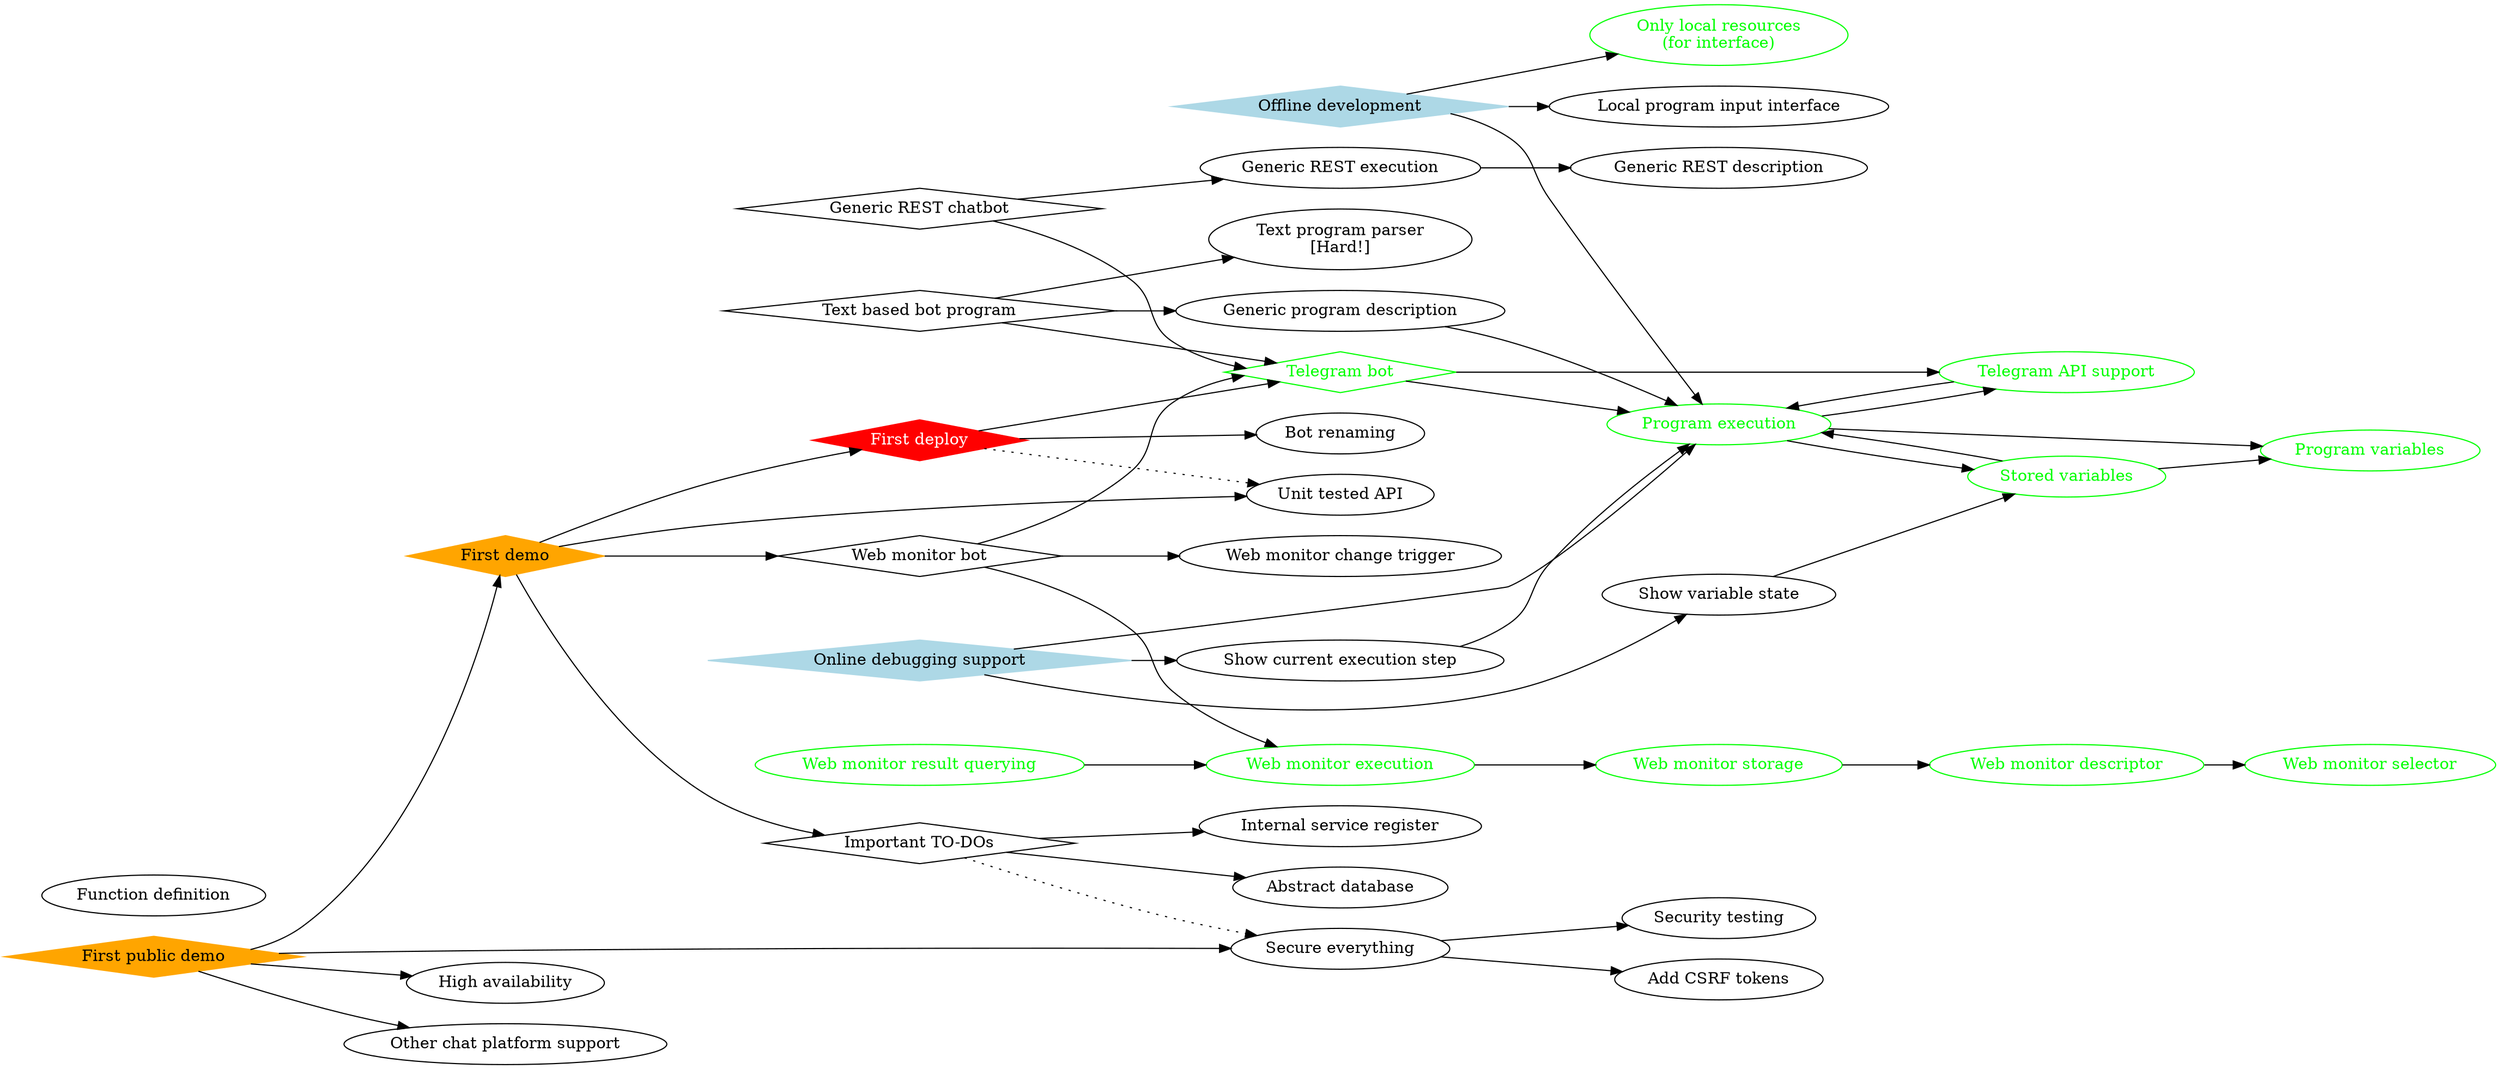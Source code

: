 digraph {
    rankdir=LR;

    // Milestones
    telegram_bot[label="Telegram bot", shape=diamond, color=green, fontcolor=green];
    // First big (publicly deployed) milestone
    first_deploy[label="First deploy", shape=diamond, style=filled, color=red, fontcolor=white];

    web_monitor_bot[label="Web monitor bot", shape=diamond];
    first_demo[label="First demo", shape=diamond, style=filled, color=orange];
    first_public_demo[label="First public demo", shape=diamond, style=filled, color=orange];

    generic_rest_chatbot[label="Generic REST chatbot", shape=diamond];
    text_based_program_bot[label="Text based bot program", shape=diamond];

    offline_development[label="Offline development", shape=diamond, style=filled, color=lightblue];
    debugging_support[label="Online debugging support", shape=diamond, style=filled, color=lightblue];

    important_todos[label="Important TO-DOs", shape=diamond];

    // Tasks
    program_execution[label="Program execution", color=green, fontcolor=green];
    telegram_api_support[label="Telegram API support", color=green, fontcolor=green];

    bot_renaming[label="Bot renaming"];
    unit_tested_api[label="Unit tested API"];

    program_variables[label="Program variables", color=green, fontcolor=green];
    stored_variables[label="Stored variables", color=green, fontcolor=green];
    function_definition[label="Function definition"];

    web_monitor_selector[label="Web monitor selector", color=green, fontcolor=green];
    web_monitor_description[label="Web monitor descriptor", color=green, fontcolor=green];
    web_monitor_storage[label="Web monitor storage", color=green, fontcolor=green];
    web_monitor_execution[label="Web monitor execution", color=green, fontcolor=green];
    web_monitor_result_querying[label="Web monitor result querying", color=green, fontcolor=green];
    web_monitor_change_trigger[label="Web monitor change trigger"];

    generic_rest_execution[label="Generic REST execution"];
    generic_rest_description[label="Generic REST description"];

    text_program_parser[label="Text program parser\n[Hard!]"];
    generic_program_description[label="Generic program description"];

    high_availability[label="High availability"];

    other_chat_platform_support[label="Other chat platform support"];
    only_local_resources[label="Only local resources\n(for interface)", color=green, fontcolor=green];
    local_program_input_interface[label="Local program input interface"];

    show_variable_state[label="Show variable state"];
    show_current_execution_step[label="Show current execution step"];

    add_csrf_tokens[label="Add CSRF tokens"];
    security_testing[label="Security testing"];
    secure_everything[label="Secure everything"];

    internal_service_register[label="Internal service register"];
    abstract_database[label="Abstract database"];

    // Dependencies
    program_execution -> program_variables;
    stored_variables -> program_variables;

    program_execution -> stored_variables;
    stored_variables -> program_execution;

    // First (internal) milestone
    telegram_api_support -> program_execution;
    program_execution -> telegram_api_support;

    telegram_bot -> program_execution;
    telegram_bot -> telegram_api_support;

    // No reason to deploy before something is doable 
    first_deploy -> telegram_bot;
    first_deploy -> bot_renaming;

    // We should have the tests before the deploy, but we can delay it
    first_deploy -> unit_tested_api[style=dotted];

    web_monitor_description -> web_monitor_selector;
    web_monitor_storage -> web_monitor_description;
    web_monitor_execution -> web_monitor_storage;
    web_monitor_result_querying -> web_monitor_execution;

    web_monitor_bot -> telegram_bot;
    web_monitor_bot -> web_monitor_execution;
    web_monitor_bot -> web_monitor_change_trigger;

    important_todos -> secure_everything[style="dotted"];
    important_todos -> internal_service_register;
    important_todos -> abstract_database;

    first_demo -> web_monitor_bot;
    first_demo -> important_todos;
    // First demo has to work for sure, so unit-testing is *required* at this point
    first_demo -> unit_tested_api;
    // It also requires a working deployment
    first_demo -> first_deploy;

    first_public_demo -> secure_everything;
    first_public_demo -> first_demo;
    first_public_demo -> high_availability;
    first_public_demo -> other_chat_platform_support;

    generic_rest_execution -> generic_rest_description;

    generic_rest_chatbot -> telegram_bot;
    generic_rest_chatbot -> generic_rest_execution;

    generic_program_description -> program_execution;
    text_based_program_bot -> telegram_bot;
    text_based_program_bot -> generic_program_description;
    text_based_program_bot -> text_program_parser;

    debugging_support -> program_execution;

    offline_development -> program_execution;
    offline_development -> only_local_resources;
    offline_development -> local_program_input_interface;

    show_current_execution_step -> program_execution;
    show_variable_state -> stored_variables;
    debugging_support -> show_variable_state;
    debugging_support -> show_current_execution_step;

    // Security
    secure_everything -> security_testing;
    secure_everything -> add_csrf_tokens;
}